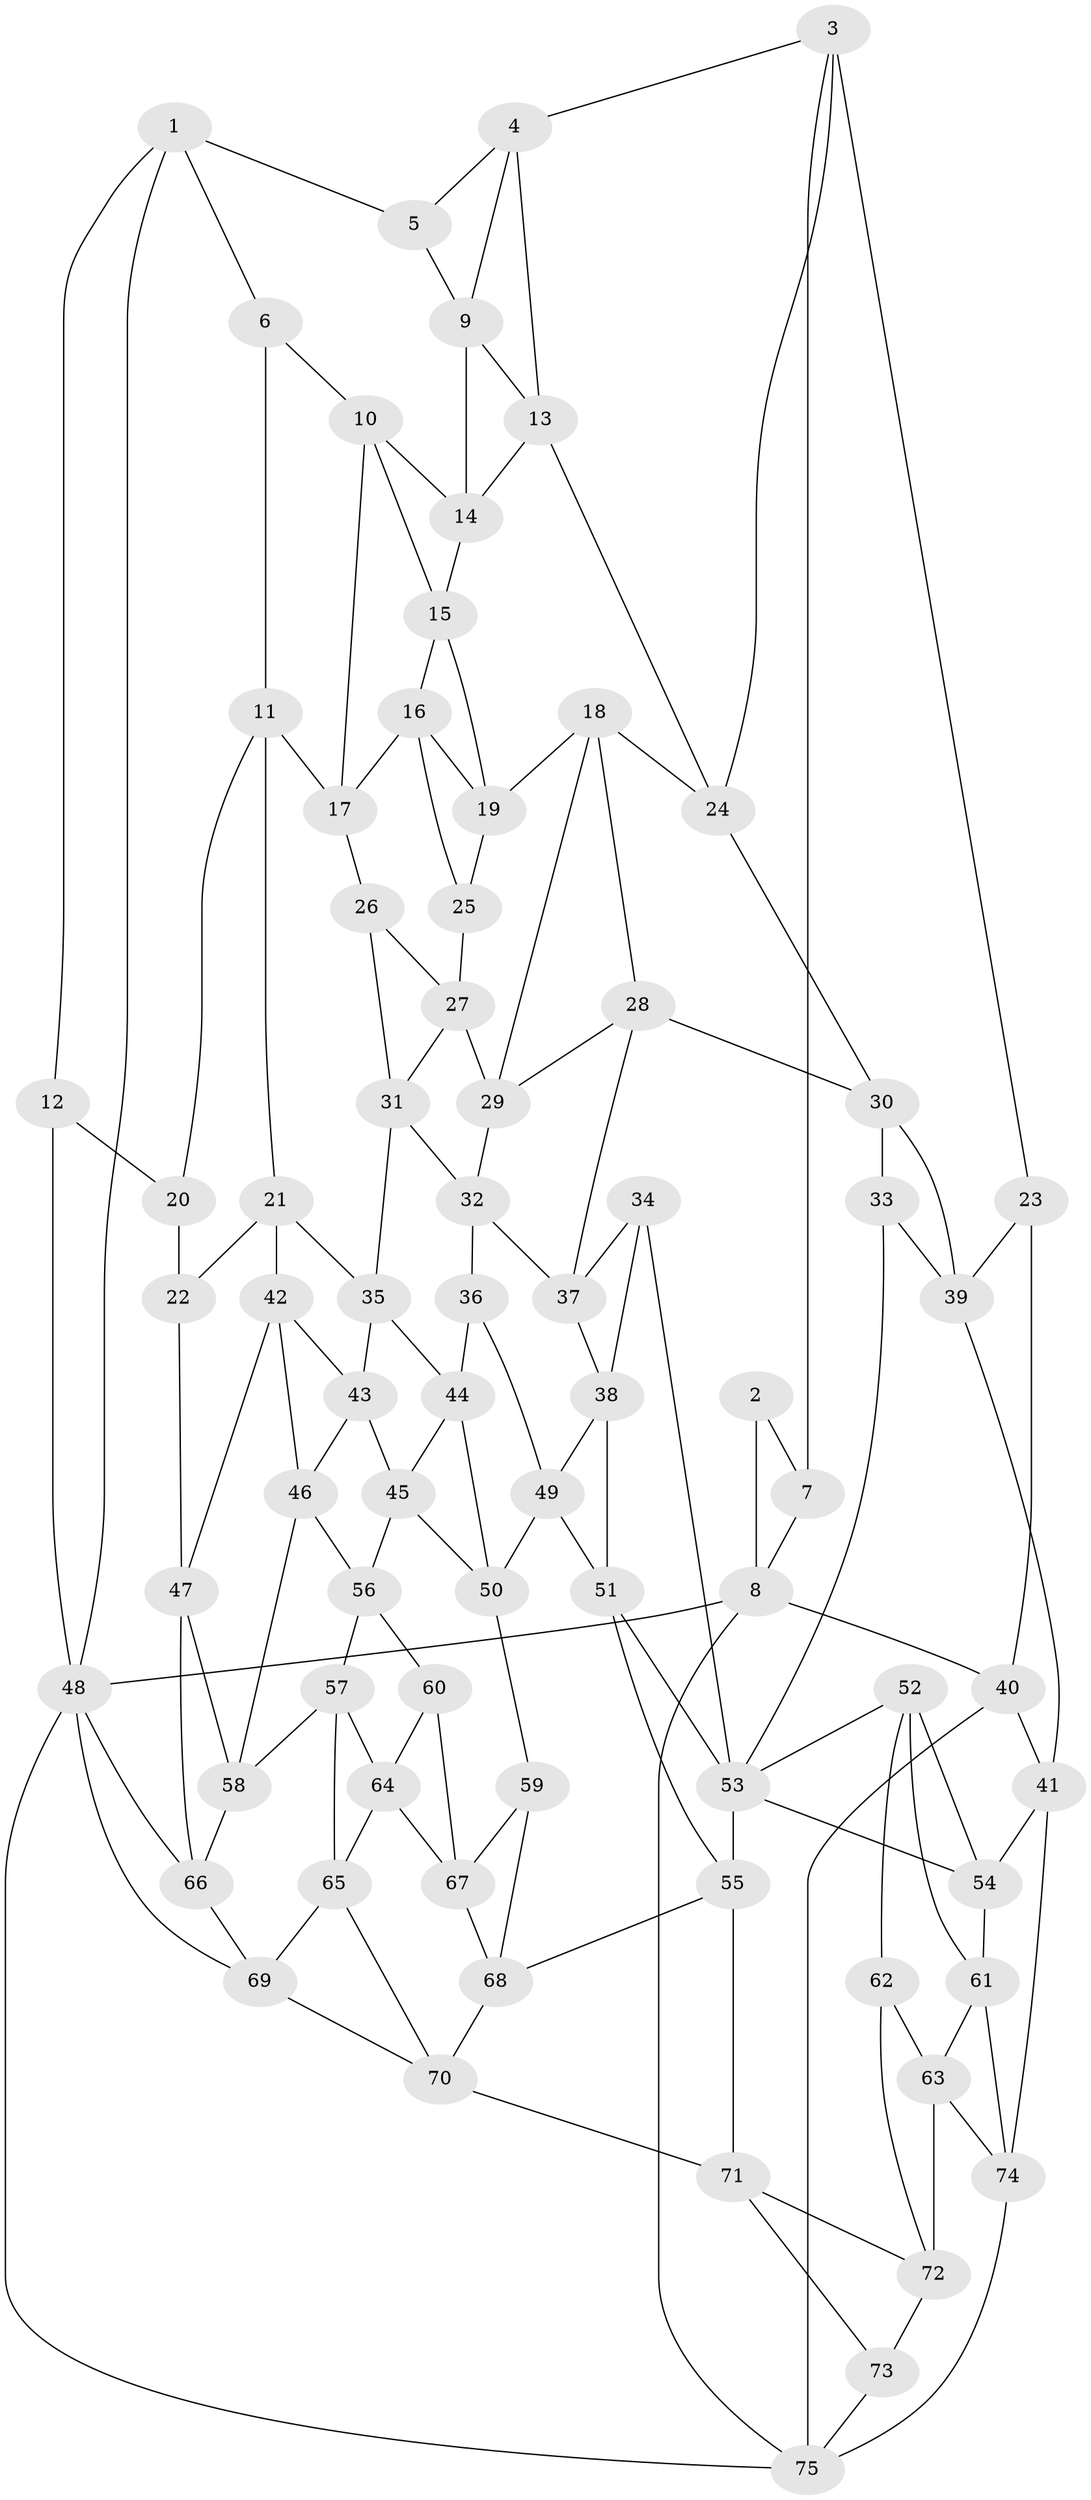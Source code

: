 // original degree distribution, {3: 0.013333333333333334, 6: 0.24666666666666667, 5: 0.48, 4: 0.26}
// Generated by graph-tools (version 1.1) at 2025/51/03/09/25 03:51:01]
// undirected, 75 vertices, 144 edges
graph export_dot {
graph [start="1"]
  node [color=gray90,style=filled];
  1;
  2;
  3;
  4;
  5;
  6;
  7;
  8;
  9;
  10;
  11;
  12;
  13;
  14;
  15;
  16;
  17;
  18;
  19;
  20;
  21;
  22;
  23;
  24;
  25;
  26;
  27;
  28;
  29;
  30;
  31;
  32;
  33;
  34;
  35;
  36;
  37;
  38;
  39;
  40;
  41;
  42;
  43;
  44;
  45;
  46;
  47;
  48;
  49;
  50;
  51;
  52;
  53;
  54;
  55;
  56;
  57;
  58;
  59;
  60;
  61;
  62;
  63;
  64;
  65;
  66;
  67;
  68;
  69;
  70;
  71;
  72;
  73;
  74;
  75;
  1 -- 5 [weight=1.0];
  1 -- 6 [weight=1.0];
  1 -- 12 [weight=1.0];
  1 -- 48 [weight=1.0];
  2 -- 7 [weight=2.0];
  2 -- 8 [weight=1.0];
  3 -- 4 [weight=1.0];
  3 -- 7 [weight=1.0];
  3 -- 23 [weight=1.0];
  3 -- 24 [weight=1.0];
  4 -- 5 [weight=1.0];
  4 -- 9 [weight=1.0];
  4 -- 13 [weight=1.0];
  5 -- 9 [weight=1.0];
  6 -- 10 [weight=1.0];
  6 -- 11 [weight=1.0];
  7 -- 8 [weight=1.0];
  8 -- 40 [weight=1.0];
  8 -- 48 [weight=1.0];
  8 -- 75 [weight=1.0];
  9 -- 13 [weight=1.0];
  9 -- 14 [weight=1.0];
  10 -- 14 [weight=1.0];
  10 -- 15 [weight=1.0];
  10 -- 17 [weight=1.0];
  11 -- 17 [weight=1.0];
  11 -- 20 [weight=1.0];
  11 -- 21 [weight=1.0];
  12 -- 20 [weight=2.0];
  12 -- 48 [weight=1.0];
  13 -- 14 [weight=1.0];
  13 -- 24 [weight=1.0];
  14 -- 15 [weight=1.0];
  15 -- 16 [weight=1.0];
  15 -- 19 [weight=1.0];
  16 -- 17 [weight=1.0];
  16 -- 19 [weight=1.0];
  16 -- 25 [weight=1.0];
  17 -- 26 [weight=1.0];
  18 -- 19 [weight=1.0];
  18 -- 24 [weight=1.0];
  18 -- 28 [weight=1.0];
  18 -- 29 [weight=1.0];
  19 -- 25 [weight=1.0];
  20 -- 22 [weight=1.0];
  21 -- 22 [weight=1.0];
  21 -- 35 [weight=1.0];
  21 -- 42 [weight=1.0];
  22 -- 47 [weight=1.0];
  23 -- 39 [weight=1.0];
  23 -- 40 [weight=1.0];
  24 -- 30 [weight=1.0];
  25 -- 27 [weight=1.0];
  26 -- 27 [weight=1.0];
  26 -- 31 [weight=1.0];
  27 -- 29 [weight=1.0];
  27 -- 31 [weight=1.0];
  28 -- 29 [weight=1.0];
  28 -- 30 [weight=1.0];
  28 -- 37 [weight=1.0];
  29 -- 32 [weight=1.0];
  30 -- 33 [weight=1.0];
  30 -- 39 [weight=1.0];
  31 -- 32 [weight=1.0];
  31 -- 35 [weight=1.0];
  32 -- 36 [weight=1.0];
  32 -- 37 [weight=1.0];
  33 -- 39 [weight=1.0];
  33 -- 53 [weight=1.0];
  34 -- 37 [weight=1.0];
  34 -- 38 [weight=1.0];
  34 -- 53 [weight=1.0];
  35 -- 43 [weight=1.0];
  35 -- 44 [weight=1.0];
  36 -- 44 [weight=1.0];
  36 -- 49 [weight=1.0];
  37 -- 38 [weight=1.0];
  38 -- 49 [weight=1.0];
  38 -- 51 [weight=1.0];
  39 -- 41 [weight=1.0];
  40 -- 41 [weight=1.0];
  40 -- 75 [weight=1.0];
  41 -- 54 [weight=1.0];
  41 -- 74 [weight=1.0];
  42 -- 43 [weight=1.0];
  42 -- 46 [weight=1.0];
  42 -- 47 [weight=1.0];
  43 -- 45 [weight=1.0];
  43 -- 46 [weight=1.0];
  44 -- 45 [weight=1.0];
  44 -- 50 [weight=1.0];
  45 -- 50 [weight=1.0];
  45 -- 56 [weight=1.0];
  46 -- 56 [weight=1.0];
  46 -- 58 [weight=1.0];
  47 -- 58 [weight=1.0];
  47 -- 66 [weight=1.0];
  48 -- 66 [weight=1.0];
  48 -- 69 [weight=1.0];
  48 -- 75 [weight=1.0];
  49 -- 50 [weight=1.0];
  49 -- 51 [weight=1.0];
  50 -- 59 [weight=1.0];
  51 -- 53 [weight=1.0];
  51 -- 55 [weight=1.0];
  52 -- 53 [weight=1.0];
  52 -- 54 [weight=1.0];
  52 -- 61 [weight=1.0];
  52 -- 62 [weight=1.0];
  53 -- 54 [weight=1.0];
  53 -- 55 [weight=1.0];
  54 -- 61 [weight=1.0];
  55 -- 68 [weight=1.0];
  55 -- 71 [weight=1.0];
  56 -- 57 [weight=1.0];
  56 -- 60 [weight=1.0];
  57 -- 58 [weight=1.0];
  57 -- 64 [weight=1.0];
  57 -- 65 [weight=1.0];
  58 -- 66 [weight=1.0];
  59 -- 67 [weight=1.0];
  59 -- 68 [weight=1.0];
  60 -- 64 [weight=1.0];
  60 -- 67 [weight=1.0];
  61 -- 63 [weight=1.0];
  61 -- 74 [weight=1.0];
  62 -- 63 [weight=1.0];
  62 -- 72 [weight=1.0];
  63 -- 72 [weight=1.0];
  63 -- 74 [weight=1.0];
  64 -- 65 [weight=1.0];
  64 -- 67 [weight=1.0];
  65 -- 69 [weight=1.0];
  65 -- 70 [weight=1.0];
  66 -- 69 [weight=1.0];
  67 -- 68 [weight=1.0];
  68 -- 70 [weight=1.0];
  69 -- 70 [weight=1.0];
  70 -- 71 [weight=1.0];
  71 -- 72 [weight=1.0];
  71 -- 73 [weight=1.0];
  72 -- 73 [weight=1.0];
  73 -- 75 [weight=1.0];
  74 -- 75 [weight=1.0];
}
